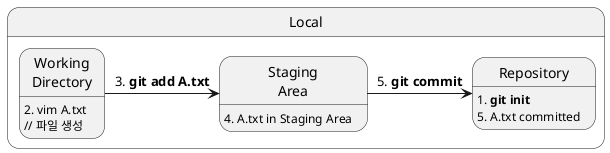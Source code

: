 @startuml
state Local {
    state "Working\nDirectory" as WD {
    }
    state "Staging\nArea" as SA {
    } 
    state "Repository" as Re {
    }
    Re : 1. **git init**

    WD : 2. vim A.txt \n// 파일 생성
    WD -> SA : 3. **git add A.txt**

    SA : 4. A.txt in Staging Area
    SA -> Re : 5. **git commit**

    Re : 5. A.txt committed
}
@enduml

